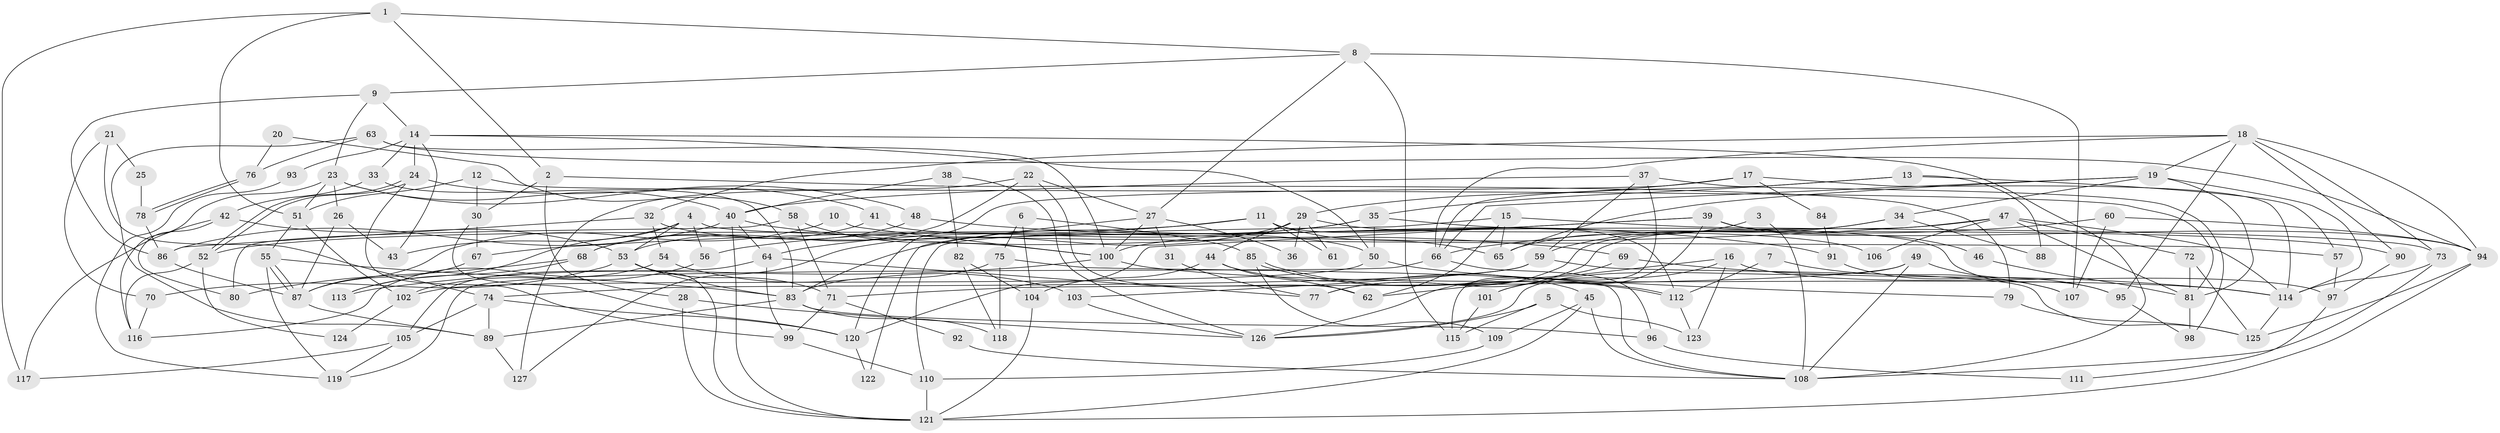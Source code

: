 // coarse degree distribution, {3: 0.09803921568627451, 6: 0.23529411764705882, 5: 0.17647058823529413, 9: 0.0392156862745098, 7: 0.13725490196078433, 4: 0.11764705882352941, 8: 0.09803921568627451, 12: 0.0392156862745098, 2: 0.0196078431372549, 10: 0.0196078431372549, 11: 0.0196078431372549}
// Generated by graph-tools (version 1.1) at 2025/37/03/04/25 23:37:09]
// undirected, 127 vertices, 254 edges
graph export_dot {
  node [color=gray90,style=filled];
  1;
  2;
  3;
  4;
  5;
  6;
  7;
  8;
  9;
  10;
  11;
  12;
  13;
  14;
  15;
  16;
  17;
  18;
  19;
  20;
  21;
  22;
  23;
  24;
  25;
  26;
  27;
  28;
  29;
  30;
  31;
  32;
  33;
  34;
  35;
  36;
  37;
  38;
  39;
  40;
  41;
  42;
  43;
  44;
  45;
  46;
  47;
  48;
  49;
  50;
  51;
  52;
  53;
  54;
  55;
  56;
  57;
  58;
  59;
  60;
  61;
  62;
  63;
  64;
  65;
  66;
  67;
  68;
  69;
  70;
  71;
  72;
  73;
  74;
  75;
  76;
  77;
  78;
  79;
  80;
  81;
  82;
  83;
  84;
  85;
  86;
  87;
  88;
  89;
  90;
  91;
  92;
  93;
  94;
  95;
  96;
  97;
  98;
  99;
  100;
  101;
  102;
  103;
  104;
  105;
  106;
  107;
  108;
  109;
  110;
  111;
  112;
  113;
  114;
  115;
  116;
  117;
  118;
  119;
  120;
  121;
  122;
  123;
  124;
  125;
  126;
  127;
  1 -- 117;
  1 -- 8;
  1 -- 2;
  1 -- 51;
  2 -- 79;
  2 -- 28;
  2 -- 30;
  3 -- 108;
  3 -- 65;
  4 -- 53;
  4 -- 43;
  4 -- 56;
  4 -- 57;
  4 -- 113;
  5 -- 126;
  5 -- 123;
  5 -- 115;
  6 -- 85;
  6 -- 104;
  6 -- 75;
  7 -- 112;
  7 -- 107;
  8 -- 9;
  8 -- 27;
  8 -- 107;
  8 -- 115;
  9 -- 14;
  9 -- 86;
  9 -- 23;
  10 -- 87;
  10 -- 100;
  11 -- 64;
  11 -- 65;
  11 -- 52;
  11 -- 61;
  11 -- 112;
  12 -- 51;
  12 -- 30;
  12 -- 81;
  13 -- 35;
  13 -- 66;
  13 -- 57;
  13 -- 88;
  14 -- 108;
  14 -- 50;
  14 -- 24;
  14 -- 33;
  14 -- 43;
  14 -- 93;
  15 -- 73;
  15 -- 110;
  15 -- 62;
  15 -- 65;
  16 -- 62;
  16 -- 101;
  16 -- 97;
  16 -- 123;
  17 -- 29;
  17 -- 120;
  17 -- 84;
  17 -- 114;
  18 -- 19;
  18 -- 94;
  18 -- 32;
  18 -- 66;
  18 -- 73;
  18 -- 90;
  18 -- 95;
  19 -- 34;
  19 -- 81;
  19 -- 65;
  19 -- 66;
  19 -- 114;
  20 -- 58;
  20 -- 76;
  21 -- 70;
  21 -- 74;
  21 -- 25;
  22 -- 62;
  22 -- 53;
  22 -- 27;
  22 -- 127;
  23 -- 41;
  23 -- 26;
  23 -- 40;
  23 -- 51;
  23 -- 116;
  24 -- 52;
  24 -- 52;
  24 -- 48;
  24 -- 99;
  25 -- 78;
  26 -- 87;
  26 -- 43;
  27 -- 100;
  27 -- 31;
  27 -- 36;
  27 -- 122;
  28 -- 126;
  28 -- 121;
  29 -- 44;
  29 -- 127;
  29 -- 36;
  29 -- 61;
  29 -- 106;
  30 -- 67;
  30 -- 120;
  31 -- 77;
  32 -- 86;
  32 -- 50;
  32 -- 54;
  33 -- 83;
  33 -- 42;
  34 -- 77;
  34 -- 59;
  34 -- 88;
  35 -- 90;
  35 -- 56;
  35 -- 50;
  35 -- 83;
  37 -- 40;
  37 -- 115;
  37 -- 59;
  37 -- 98;
  38 -- 40;
  38 -- 126;
  38 -- 82;
  39 -- 120;
  39 -- 94;
  39 -- 46;
  39 -- 100;
  39 -- 101;
  40 -- 69;
  40 -- 64;
  40 -- 86;
  40 -- 121;
  41 -- 68;
  41 -- 95;
  42 -- 53;
  42 -- 80;
  42 -- 117;
  44 -- 45;
  44 -- 104;
  44 -- 62;
  45 -- 121;
  45 -- 108;
  45 -- 109;
  46 -- 81;
  47 -- 72;
  47 -- 114;
  47 -- 67;
  47 -- 77;
  47 -- 81;
  47 -- 106;
  48 -- 68;
  48 -- 91;
  49 -- 108;
  49 -- 95;
  49 -- 71;
  49 -- 126;
  50 -- 79;
  50 -- 102;
  51 -- 55;
  51 -- 102;
  52 -- 116;
  52 -- 124;
  53 -- 83;
  53 -- 121;
  53 -- 70;
  53 -- 71;
  54 -- 116;
  54 -- 103;
  55 -- 87;
  55 -- 87;
  55 -- 83;
  55 -- 119;
  56 -- 102;
  57 -- 97;
  58 -- 71;
  58 -- 100;
  58 -- 80;
  59 -- 125;
  59 -- 74;
  59 -- 103;
  60 -- 66;
  60 -- 94;
  60 -- 107;
  63 -- 100;
  63 -- 89;
  63 -- 76;
  63 -- 94;
  64 -- 99;
  64 -- 77;
  64 -- 105;
  66 -- 96;
  66 -- 119;
  67 -- 87;
  68 -- 113;
  68 -- 80;
  69 -- 126;
  69 -- 114;
  70 -- 116;
  71 -- 92;
  71 -- 99;
  72 -- 81;
  72 -- 125;
  73 -- 114;
  73 -- 108;
  74 -- 105;
  74 -- 89;
  74 -- 120;
  75 -- 83;
  75 -- 108;
  75 -- 118;
  76 -- 78;
  76 -- 78;
  78 -- 86;
  79 -- 125;
  81 -- 98;
  82 -- 118;
  82 -- 104;
  83 -- 89;
  83 -- 96;
  83 -- 118;
  84 -- 91;
  85 -- 109;
  85 -- 112;
  85 -- 112;
  86 -- 87;
  87 -- 89;
  89 -- 127;
  90 -- 97;
  91 -- 107;
  92 -- 108;
  93 -- 119;
  94 -- 121;
  94 -- 125;
  95 -- 98;
  96 -- 111;
  97 -- 111;
  99 -- 110;
  100 -- 114;
  100 -- 113;
  101 -- 115;
  102 -- 124;
  103 -- 126;
  104 -- 121;
  105 -- 119;
  105 -- 117;
  109 -- 110;
  110 -- 121;
  112 -- 123;
  114 -- 125;
  120 -- 122;
}

